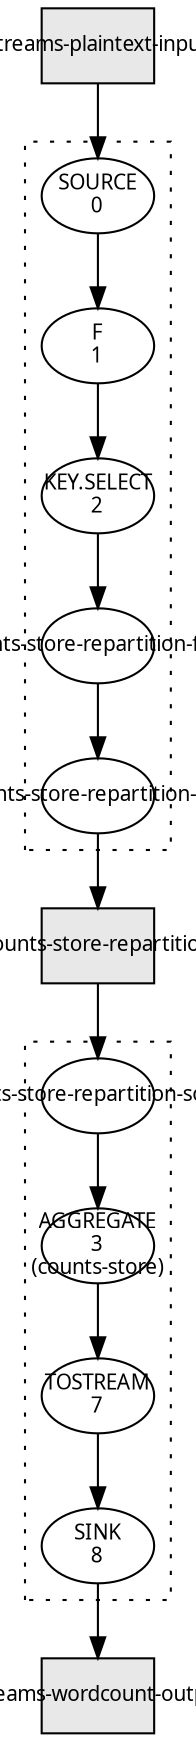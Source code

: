 digraph g_word_count {
  pack="true"
  packmode="clust"
  graph [fontname = "sans-serif", fontsize=10];
  node [fontname = "sans-serif", fontsize=10];
  edge [fontname = "sans-serif", fontsize=10];
  counts_store_repartition [shape=box, fixedsize=true, label="counts-store-repartition", xlabel="", style=filled, fillcolor="#e8e8e8"];
  streams_plaintext_input [shape=box, fixedsize=true, label="streams-plaintext-input", xlabel="", style=filled, fillcolor="#e8e8e8"];
  streams_wordcount_output [shape=box, fixedsize=true, label="streams-wordcount-output", xlabel="", style=filled, fillcolor="#e8e8e8"];
  KSTREAM_SINK_0000000008 -> streams_wordcount_output;
  counts_store_repartition -> counts_store_repartition_source;
  counts_store_repartition_sink -> counts_store_repartition;
  streams_plaintext_input -> KSTREAM_SOURCE_0000000000;
  subgraph cluster_0 {
    style=dotted;
    KSTREAM_FLATMAPVALUES_0000000001 -> KSTREAM_KEY_SELECT_0000000002;
    KSTREAM_KEY_SELECT_0000000002 -> counts_store_repartition_filter;
    KSTREAM_SOURCE_0000000000 -> KSTREAM_FLATMAPVALUES_0000000001;
    counts_store_repartition_filter -> counts_store_repartition_sink;
    KSTREAM_SOURCE_0000000000 [shape=ellipse, fixedsize=true, label="SOURCE\n0", xlabel=""];
    KSTREAM_FLATMAPVALUES_0000000001 [shape=ellipse, fixedsize=true, label="F\n1", xlabel=""];
    KSTREAM_KEY_SELECT_0000000002 [shape=ellipse, fixedsize=true, label="KEY.SELECT\n2", xlabel=""];
    counts_store_repartition_filter [shape=ellipse, fixedsize=true, label="counts-store-repartition-filter", xlabel=""];
    counts_store_repartition_sink [shape=ellipse, fixedsize=true, label="counts-store-repartition-sink", xlabel=""];
  }
  subgraph cluster_1 {
    style=dotted;
    KSTREAM_AGGREGATE_0000000003 -> KTABLE_TOSTREAM_0000000007;
    KTABLE_TOSTREAM_0000000007 -> KSTREAM_SINK_0000000008;
    counts_store_repartition_source -> KSTREAM_AGGREGATE_0000000003;
    counts_store_repartition_source [shape=ellipse, fixedsize=true, label="counts-store-repartition-source", xlabel=""];
    KSTREAM_AGGREGATE_0000000003 [shape=ellipse, image="cylinder.png", imagescale=true, fixedsize=true, label="AGGREGATE\n3\n(counts-store)", xlabel=""];
    KTABLE_TOSTREAM_0000000007 [shape=ellipse, fixedsize=true, label="TOSTREAM\n7", xlabel=""];
    KSTREAM_SINK_0000000008 [shape=ellipse, fixedsize=true, label="SINK\n8", xlabel=""];
  }
}
